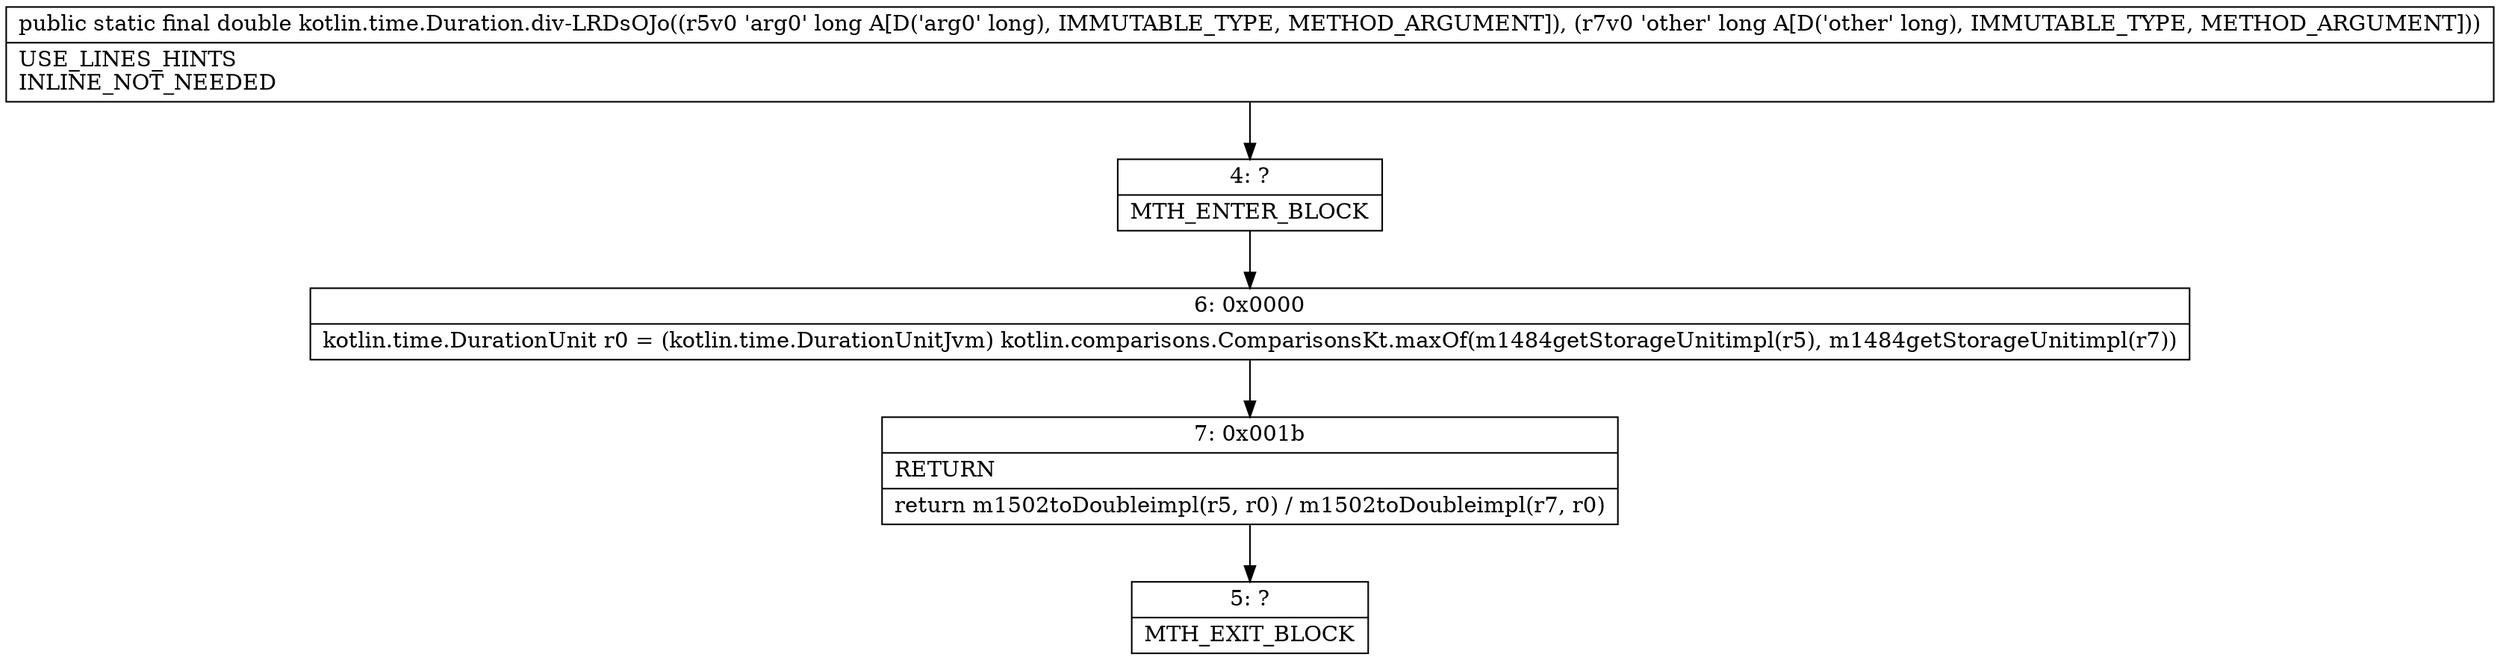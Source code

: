 digraph "CFG forkotlin.time.Duration.div\-LRDsOJo(JJ)D" {
Node_4 [shape=record,label="{4\:\ ?|MTH_ENTER_BLOCK\l}"];
Node_6 [shape=record,label="{6\:\ 0x0000|kotlin.time.DurationUnit r0 = (kotlin.time.DurationUnitJvm) kotlin.comparisons.ComparisonsKt.maxOf(m1484getStorageUnitimpl(r5), m1484getStorageUnitimpl(r7))\l}"];
Node_7 [shape=record,label="{7\:\ 0x001b|RETURN\l|return m1502toDoubleimpl(r5, r0) \/ m1502toDoubleimpl(r7, r0)\l}"];
Node_5 [shape=record,label="{5\:\ ?|MTH_EXIT_BLOCK\l}"];
MethodNode[shape=record,label="{public static final double kotlin.time.Duration.div\-LRDsOJo((r5v0 'arg0' long A[D('arg0' long), IMMUTABLE_TYPE, METHOD_ARGUMENT]), (r7v0 'other' long A[D('other' long), IMMUTABLE_TYPE, METHOD_ARGUMENT]))  | USE_LINES_HINTS\lINLINE_NOT_NEEDED\l}"];
MethodNode -> Node_4;Node_4 -> Node_6;
Node_6 -> Node_7;
Node_7 -> Node_5;
}

